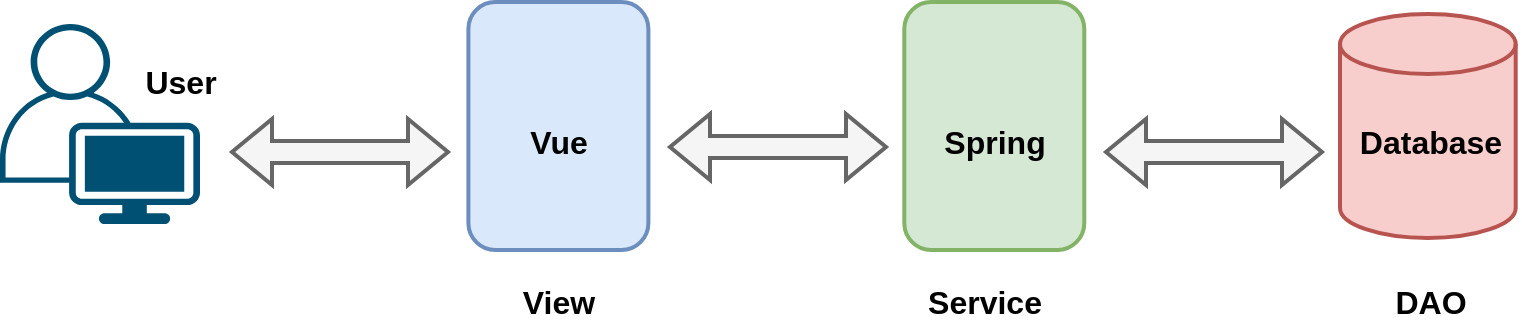 <mxfile version="24.0.4" type="device" pages="3">
  <diagram name="技术选型" id="zCNkbqzIXlzTL-aTp2zY">
    <mxGraphModel dx="1804" dy="658" grid="1" gridSize="10" guides="1" tooltips="1" connect="1" arrows="1" fold="1" page="1" pageScale="1" pageWidth="850" pageHeight="1100" math="0" shadow="0">
      <root>
        <mxCell id="0" />
        <mxCell id="1" parent="0" />
        <mxCell id="gcazTpn9NhYDBWoXr5_I-3" value="" style="shape=cylinder3;whiteSpace=wrap;html=1;boundedLbl=1;backgroundOutline=1;size=15;strokeWidth=2;fillColor=#f8cecc;strokeColor=#b85450;" parent="1" vertex="1">
          <mxGeometry x="660" y="191" width="87.85" height="112" as="geometry" />
        </mxCell>
        <mxCell id="gcazTpn9NhYDBWoXr5_I-1" value="" style="rounded=1;whiteSpace=wrap;html=1;strokeWidth=2;fillColor=#d5e8d4;strokeColor=#82b366;" parent="1" vertex="1">
          <mxGeometry x="442.15" y="185" width="90" height="124" as="geometry" />
        </mxCell>
        <mxCell id="ey4TMwuQdy21DPPwtNRA-13" value="" style="points=[[0.35,0,0],[0.98,0.51,0],[1,0.71,0],[0.67,1,0],[0,0.795,0],[0,0.65,0]];verticalLabelPosition=bottom;sketch=0;html=1;verticalAlign=top;aspect=fixed;align=center;pointerEvents=1;shape=mxgraph.cisco19.user;fillColor=#005073;strokeColor=none;" parent="1" vertex="1">
          <mxGeometry x="-10" y="196" width="100" height="100" as="geometry" />
        </mxCell>
        <mxCell id="ey4TMwuQdy21DPPwtNRA-21" value="" style="shape=flexArrow;endArrow=classic;html=1;rounded=0;startArrow=block;strokeWidth=2;fillColor=#f5f5f5;strokeColor=#666666;" parent="1" edge="1">
          <mxGeometry width="50" height="50" relative="1" as="geometry">
            <mxPoint x="105" y="260" as="sourcePoint" />
            <mxPoint x="215" y="260" as="targetPoint" />
          </mxGeometry>
        </mxCell>
        <mxCell id="ey4TMwuQdy21DPPwtNRA-22" value="" style="shape=flexArrow;endArrow=classic;html=1;rounded=0;startArrow=block;strokeWidth=2;fillColor=#f5f5f5;strokeColor=#666666;" parent="1" edge="1">
          <mxGeometry width="50" height="50" relative="1" as="geometry">
            <mxPoint x="324" y="257.5" as="sourcePoint" />
            <mxPoint x="434" y="257.5" as="targetPoint" />
          </mxGeometry>
        </mxCell>
        <mxCell id="ey4TMwuQdy21DPPwtNRA-23" value="" style="shape=flexArrow;endArrow=classic;html=1;rounded=0;startArrow=block;strokeWidth=2;fillColor=#f5f5f5;strokeColor=#666666;" parent="1" edge="1">
          <mxGeometry width="50" height="50" relative="1" as="geometry">
            <mxPoint x="542" y="260" as="sourcePoint" />
            <mxPoint x="652" y="260" as="targetPoint" />
          </mxGeometry>
        </mxCell>
        <mxCell id="ey4TMwuQdy21DPPwtNRA-24" value="&lt;b style=&quot;font-size: 16px;&quot;&gt;User&lt;/b&gt;" style="text;html=1;align=center;verticalAlign=middle;resizable=0;points=[];autosize=1;strokeColor=none;fillColor=none;fontSize=16;" parent="1" vertex="1">
          <mxGeometry x="50" y="210" width="60" height="30" as="geometry" />
        </mxCell>
        <mxCell id="ey4TMwuQdy21DPPwtNRA-26" value="&lt;b style=&quot;font-size: 16px;&quot;&gt;Spring&lt;/b&gt;" style="text;html=1;align=center;verticalAlign=middle;resizable=0;points=[];autosize=1;strokeColor=none;fillColor=none;fontSize=16;" parent="1" vertex="1">
          <mxGeometry x="452.15" y="240" width="70" height="30" as="geometry" />
        </mxCell>
        <mxCell id="ey4TMwuQdy21DPPwtNRA-27" value="&lt;b style=&quot;font-size: 16px;&quot;&gt;Database&lt;/b&gt;" style="text;html=1;align=center;verticalAlign=middle;resizable=0;points=[];autosize=1;strokeColor=none;fillColor=none;fontSize=16;" parent="1" vertex="1">
          <mxGeometry x="660" y="240" width="90" height="30" as="geometry" />
        </mxCell>
        <mxCell id="gcazTpn9NhYDBWoXr5_I-2" value="" style="rounded=1;whiteSpace=wrap;html=1;strokeWidth=2;fillColor=#dae8fc;strokeColor=#6c8ebf;" parent="1" vertex="1">
          <mxGeometry x="224.2" y="185" width="90" height="124" as="geometry" />
        </mxCell>
        <mxCell id="ey4TMwuQdy21DPPwtNRA-25" value="&lt;b style=&quot;font-size: 16px;&quot;&gt;Vue&lt;/b&gt;" style="text;html=1;align=center;verticalAlign=middle;resizable=0;points=[];autosize=1;strokeColor=none;fillColor=none;fontSize=16;" parent="1" vertex="1">
          <mxGeometry x="244.2" y="240" width="50" height="30" as="geometry" />
        </mxCell>
        <mxCell id="gcazTpn9NhYDBWoXr5_I-6" value="&lt;b style=&quot;font-size: 16px;&quot;&gt;Service&lt;/b&gt;" style="text;html=1;align=center;verticalAlign=middle;resizable=0;points=[];autosize=1;strokeColor=none;fillColor=none;fontSize=16;" parent="1" vertex="1">
          <mxGeometry x="442.15" y="320" width="80" height="30" as="geometry" />
        </mxCell>
        <mxCell id="gcazTpn9NhYDBWoXr5_I-7" value="&lt;b style=&quot;font-size: 16px;&quot;&gt;DAO&lt;/b&gt;" style="text;html=1;align=center;verticalAlign=middle;resizable=0;points=[];autosize=1;strokeColor=none;fillColor=none;fontSize=16;" parent="1" vertex="1">
          <mxGeometry x="675" y="320" width="60" height="30" as="geometry" />
        </mxCell>
        <mxCell id="gcazTpn9NhYDBWoXr5_I-8" value="&lt;b style=&quot;font-size: 16px;&quot;&gt;View&lt;/b&gt;" style="text;html=1;align=center;verticalAlign=middle;resizable=0;points=[];autosize=1;strokeColor=none;fillColor=none;fontSize=16;" parent="1" vertex="1">
          <mxGeometry x="239.2" y="320" width="60" height="30" as="geometry" />
        </mxCell>
      </root>
    </mxGraphModel>
  </diagram>
  <diagram id="06vs4sOyOtMV6Q1f0x9e" name="网页结构">
    <mxGraphModel dx="954" dy="658" grid="1" gridSize="10" guides="1" tooltips="1" connect="1" arrows="1" fold="1" page="1" pageScale="1" pageWidth="850" pageHeight="1100" math="0" shadow="0">
      <root>
        <mxCell id="0" />
        <mxCell id="1" parent="0" />
        <mxCell id="TOyW2jxSS-tTKOJOeOR4-4" value="" style="rounded=1;whiteSpace=wrap;html=1;arcSize=1;strokeWidth=2;" parent="1" vertex="1">
          <mxGeometry x="280" y="160" width="360" height="240" as="geometry" />
        </mxCell>
        <mxCell id="TOyW2jxSS-tTKOJOeOR4-6" style="edgeStyle=orthogonalEdgeStyle;rounded=0;orthogonalLoop=1;jettySize=auto;html=1;exitX=0.5;exitY=1;exitDx=0;exitDy=0;entryX=0.5;entryY=0;entryDx=0;entryDy=0;endArrow=blockThin;endFill=1;strokeWidth=2;" parent="1" source="TOyW2jxSS-tTKOJOeOR4-2" target="TOyW2jxSS-tTKOJOeOR4-4" edge="1">
          <mxGeometry relative="1" as="geometry" />
        </mxCell>
        <mxCell id="TOyW2jxSS-tTKOJOeOR4-2" value="HomeView.vue" style="rounded=1;whiteSpace=wrap;html=1;strokeWidth=2;fontSize=14;fontStyle=1;fillColor=#d5e8d4;strokeColor=#82b366;" parent="1" vertex="1">
          <mxGeometry x="400" y="80" width="120" height="40" as="geometry" />
        </mxCell>
        <mxCell id="TOyW2jxSS-tTKOJOeOR4-7" value="" style="rounded=1;whiteSpace=wrap;html=1;fontFamily=Helvetica;fontSize=11;fontColor=default;labelBackgroundColor=default;arcSize=3;strokeWidth=2;" parent="1" vertex="1">
          <mxGeometry x="280" y="160" width="80" height="240" as="geometry" />
        </mxCell>
        <mxCell id="TOyW2jxSS-tTKOJOeOR4-8" value="" style="rounded=1;whiteSpace=wrap;html=1;fontFamily=Helvetica;fontSize=11;fontColor=default;labelBackgroundColor=default;arcSize=3;strokeWidth=2;" parent="1" vertex="1">
          <mxGeometry x="360" y="280" width="190" height="120" as="geometry" />
        </mxCell>
        <mxCell id="TOyW2jxSS-tTKOJOeOR4-10" value="导航组件" style="text;html=1;align=center;verticalAlign=middle;resizable=0;points=[];autosize=1;strokeColor=none;fillColor=none;fontFamily=Helvetica;fontSize=11;fontColor=default;labelBackgroundColor=none;" parent="1" vertex="1">
          <mxGeometry x="285" y="265" width="70" height="30" as="geometry" />
        </mxCell>
        <mxCell id="TOyW2jxSS-tTKOJOeOR4-13" value="" style="rounded=1;whiteSpace=wrap;html=1;fontFamily=Helvetica;fontSize=11;fontColor=default;labelBackgroundColor=default;arcSize=3;strokeWidth=2;" parent="1" vertex="1">
          <mxGeometry x="550" y="160" width="90" height="120" as="geometry" />
        </mxCell>
        <mxCell id="TOyW2jxSS-tTKOJOeOR4-14" value="" style="rounded=1;whiteSpace=wrap;html=1;fontFamily=Helvetica;fontSize=11;fontColor=default;labelBackgroundColor=default;arcSize=3;strokeWidth=2;" parent="1" vertex="1">
          <mxGeometry x="550" y="280" width="90" height="120" as="geometry" />
        </mxCell>
        <mxCell id="TOyW2jxSS-tTKOJOeOR4-15" value="" style="rounded=1;whiteSpace=wrap;html=1;fontFamily=Helvetica;fontSize=11;fontColor=default;labelBackgroundColor=default;arcSize=3;strokeWidth=2;" parent="1" vertex="1">
          <mxGeometry x="360" y="160" width="190" height="120" as="geometry" />
        </mxCell>
        <mxCell id="TOyW2jxSS-tTKOJOeOR4-17" value="todo组件" style="text;html=1;align=center;verticalAlign=middle;resizable=0;points=[];autosize=1;strokeColor=none;fillColor=none;fontFamily=Helvetica;fontSize=11;fontColor=default;labelBackgroundColor=none;" parent="1" vertex="1">
          <mxGeometry x="560" y="205" width="70" height="30" as="geometry" />
        </mxCell>
        <mxCell id="TOyW2jxSS-tTKOJOeOR4-22" value="仓库组件" style="text;html=1;align=center;verticalAlign=middle;resizable=0;points=[];autosize=1;strokeColor=none;fillColor=none;fontFamily=Helvetica;fontSize=11;fontColor=default;labelBackgroundColor=none;" parent="1" vertex="1">
          <mxGeometry x="375" y="205" width="70" height="30" as="geometry" />
        </mxCell>
        <mxCell id="YP5NvAUeIfEYeE95vOWU-1" value="日志组件" style="text;html=1;align=center;verticalAlign=middle;resizable=0;points=[];autosize=1;strokeColor=none;fillColor=none;fontFamily=Helvetica;fontSize=11;fontColor=default;labelBackgroundColor=none;" parent="1" vertex="1">
          <mxGeometry x="560" y="325" width="70" height="30" as="geometry" />
        </mxCell>
        <mxCell id="f5KRUbPA7hUhdWCCLvnN-12" style="edgeStyle=orthogonalEdgeStyle;rounded=0;orthogonalLoop=1;jettySize=auto;html=1;exitX=0.622;exitY=-0.006;exitDx=0;exitDy=0;entryX=0.994;entryY=0.733;entryDx=0;entryDy=0;strokeColor=#CCCCCC;strokeWidth=1;align=center;verticalAlign=middle;fontFamily=Helvetica;fontSize=11;fontColor=default;labelBackgroundColor=default;endArrow=none;endFill=0;startArrow=blockThin;startFill=1;dashed=1;entryPerimeter=0;exitPerimeter=0;" parent="1" source="f5KRUbPA7hUhdWCCLvnN-1" target="Mtd8kjq1J2uCNjVf_cVN-13" edge="1">
          <mxGeometry relative="1" as="geometry">
            <Array as="points">
              <mxPoint x="504" y="420" />
              <mxPoint x="503" y="420" />
              <mxPoint x="503" y="339" />
              <mxPoint x="495" y="339" />
            </Array>
          </mxGeometry>
        </mxCell>
        <mxCell id="f5KRUbPA7hUhdWCCLvnN-1" value="" style="rounded=1;whiteSpace=wrap;html=1;fontFamily=Helvetica;fontSize=11;fontColor=default;labelBackgroundColor=default;arcSize=3;strokeWidth=2;" parent="1" vertex="1">
          <mxGeometry x="280" y="440" width="360" height="240" as="geometry" />
        </mxCell>
        <mxCell id="f5KRUbPA7hUhdWCCLvnN-5" value="" style="rounded=1;whiteSpace=wrap;html=1;fontFamily=Helvetica;fontSize=11;fontColor=default;labelBackgroundColor=default;arcSize=3;strokeWidth=2;" parent="1" vertex="1">
          <mxGeometry x="280" y="510" width="80" height="170" as="geometry" />
        </mxCell>
        <mxCell id="f5KRUbPA7hUhdWCCLvnN-6" value="" style="rounded=1;whiteSpace=wrap;html=1;fontFamily=Helvetica;fontSize=11;fontColor=default;labelBackgroundColor=default;arcSize=3;strokeWidth=2;" parent="1" vertex="1">
          <mxGeometry x="280" y="440" width="80" height="70" as="geometry" />
        </mxCell>
        <mxCell id="f5KRUbPA7hUhdWCCLvnN-7" value="" style="rounded=1;whiteSpace=wrap;html=1;fontFamily=Helvetica;fontSize=11;fontColor=default;labelBackgroundColor=default;arcSize=3;strokeWidth=2;" parent="1" vertex="1">
          <mxGeometry x="550" y="510" width="90" height="170" as="geometry" />
        </mxCell>
        <mxCell id="f5KRUbPA7hUhdWCCLvnN-8" value="内容组件" style="text;html=1;align=center;verticalAlign=middle;resizable=0;points=[];autosize=1;strokeColor=none;fillColor=none;fontFamily=Helvetica;fontSize=11;fontColor=default;labelBackgroundColor=none;" parent="1" vertex="1">
          <mxGeometry x="420" y="545" width="70" height="30" as="geometry" />
        </mxCell>
        <mxCell id="f5KRUbPA7hUhdWCCLvnN-10" value="内容目录组件" style="text;html=1;align=center;verticalAlign=middle;resizable=0;points=[];autosize=1;strokeColor=none;fillColor=none;fontFamily=Helvetica;fontSize=11;fontColor=default;labelBackgroundColor=none;" parent="1" vertex="1">
          <mxGeometry x="550" y="580" width="90" height="30" as="geometry" />
        </mxCell>
        <mxCell id="f5KRUbPA7hUhdWCCLvnN-11" value="文档目录组件" style="text;html=1;align=center;verticalAlign=middle;resizable=0;points=[];autosize=1;strokeColor=none;fillColor=none;fontFamily=Helvetica;fontSize=11;fontColor=default;labelBackgroundColor=none;" parent="1" vertex="1">
          <mxGeometry x="275" y="580" width="90" height="30" as="geometry" />
        </mxCell>
        <mxCell id="f5KRUbPA7hUhdWCCLvnN-13" value="" style="rounded=1;whiteSpace=wrap;html=1;fontFamily=Helvetica;fontSize=11;fontColor=default;labelBackgroundColor=default;arcSize=3;strokeWidth=2;" parent="1" vertex="1">
          <mxGeometry x="550" y="440" width="90" height="70" as="geometry" />
        </mxCell>
        <mxCell id="f5KRUbPA7hUhdWCCLvnN-9" value="关键词组件" style="text;html=1;align=center;verticalAlign=middle;resizable=0;points=[];autosize=1;strokeColor=none;fillColor=none;fontFamily=Helvetica;fontSize=11;fontColor=default;labelBackgroundColor=none;" parent="1" vertex="1">
          <mxGeometry x="555" y="460" width="80" height="30" as="geometry" />
        </mxCell>
        <mxCell id="f5KRUbPA7hUhdWCCLvnN-15" value="控制组件" style="text;html=1;align=center;verticalAlign=middle;resizable=0;points=[];autosize=1;strokeColor=none;fillColor=none;fontFamily=Helvetica;fontSize=11;fontColor=default;labelBackgroundColor=none;" parent="1" vertex="1">
          <mxGeometry x="285" y="460" width="70" height="30" as="geometry" />
        </mxCell>
        <mxCell id="f6PjOruK0ooXOcFgCdbw-2" value="弹窗，&lt;div&gt;查看关键词对应的内容&lt;div&gt;提供相关文档的跳转&lt;/div&gt;&lt;/div&gt;" style="text;html=1;align=left;verticalAlign=middle;resizable=0;points=[];autosize=1;strokeColor=none;fillColor=none;fontFamily=Helvetica;fontSize=11;fontColor=#999999;labelBackgroundColor=none;" parent="1" vertex="1">
          <mxGeometry x="650" y="450" width="130" height="50" as="geometry" />
        </mxCell>
        <mxCell id="f6PjOruK0ooXOcFgCdbw-3" value="&lt;div&gt;由文档组件&lt;/div&gt;控制内容" style="text;html=1;align=left;verticalAlign=middle;resizable=0;points=[];autosize=1;strokeColor=none;fillColor=none;fontFamily=Helvetica;fontSize=11;fontColor=#999999;labelBackgroundColor=none;" parent="1" vertex="1">
          <mxGeometry x="650" y="575" width="80" height="40" as="geometry" />
        </mxCell>
        <mxCell id="f6PjOruK0ooXOcFgCdbw-4" value="back" style="text;html=1;align=left;verticalAlign=middle;resizable=0;points=[];autosize=1;strokeColor=none;fillColor=none;fontFamily=Helvetica;fontSize=11;fontColor=#999999;labelBackgroundColor=none;" parent="1" vertex="1">
          <mxGeometry x="230" y="460" width="50" height="30" as="geometry" />
        </mxCell>
        <mxCell id="f6PjOruK0ooXOcFgCdbw-5" value="仓库内所有文档的列表" style="text;html=1;align=left;verticalAlign=middle;resizable=0;points=[];autosize=1;strokeColor=none;fillColor=none;fontFamily=Helvetica;fontSize=11;fontColor=#999999;labelBackgroundColor=none;" parent="1" vertex="1">
          <mxGeometry x="150" y="575" width="130" height="30" as="geometry" />
        </mxCell>
        <mxCell id="Mtd8kjq1J2uCNjVf_cVN-1" value="Guide" style="text;html=1;align=center;verticalAlign=middle;resizable=0;points=[];autosize=1;strokeColor=none;fillColor=none;fontFamily=Helvetica;fontSize=11;fontColor=default;labelBackgroundColor=none;" parent="1" vertex="1">
          <mxGeometry x="295" y="280" width="50" height="30" as="geometry" />
        </mxCell>
        <mxCell id="Mtd8kjq1J2uCNjVf_cVN-2" value="Repository" style="text;html=1;align=center;verticalAlign=middle;resizable=0;points=[];autosize=1;strokeColor=none;fillColor=none;fontFamily=Helvetica;fontSize=11;fontColor=default;labelBackgroundColor=none;" parent="1" vertex="1">
          <mxGeometry x="370" y="220" width="80" height="30" as="geometry" />
        </mxCell>
        <mxCell id="Mtd8kjq1J2uCNjVf_cVN-3" value="ClipContext" style="text;html=1;align=center;verticalAlign=middle;resizable=0;points=[];autosize=1;strokeColor=none;fillColor=none;fontFamily=Helvetica;fontSize=11;fontColor=default;labelBackgroundColor=none;" parent="1" vertex="1">
          <mxGeometry x="415" y="560" width="80" height="30" as="geometry" />
        </mxCell>
        <mxCell id="Mtd8kjq1J2uCNjVf_cVN-5" value="Keyword" style="text;html=1;align=center;verticalAlign=middle;resizable=0;points=[];autosize=1;strokeColor=none;fillColor=none;fontFamily=Helvetica;fontSize=11;fontColor=default;labelBackgroundColor=none;" parent="1" vertex="1">
          <mxGeometry x="560" y="470" width="70" height="30" as="geometry" />
        </mxCell>
        <mxCell id="Mtd8kjq1J2uCNjVf_cVN-6" value="Record" style="text;html=1;align=center;verticalAlign=middle;resizable=0;points=[];autosize=1;strokeColor=none;fillColor=none;fontFamily=Helvetica;fontSize=11;fontColor=default;labelBackgroundColor=none;" parent="1" vertex="1">
          <mxGeometry x="565" y="340" width="60" height="30" as="geometry" />
        </mxCell>
        <mxCell id="Mtd8kjq1J2uCNjVf_cVN-7" value="Todo" style="text;html=1;align=center;verticalAlign=middle;resizable=0;points=[];autosize=1;strokeColor=none;fillColor=none;fontFamily=Helvetica;fontSize=11;fontColor=default;labelBackgroundColor=none;" parent="1" vertex="1">
          <mxGeometry x="570" y="220" width="50" height="30" as="geometry" />
        </mxCell>
        <mxCell id="Mtd8kjq1J2uCNjVf_cVN-8" value="Control" style="text;html=1;align=center;verticalAlign=middle;resizable=0;points=[];autosize=1;strokeColor=none;fillColor=none;fontFamily=Helvetica;fontSize=11;fontColor=default;labelBackgroundColor=none;" parent="1" vertex="1">
          <mxGeometry x="290" y="470" width="60" height="30" as="geometry" />
        </mxCell>
        <mxCell id="Mtd8kjq1J2uCNjVf_cVN-9" value="DocCatalogue" style="text;html=1;align=center;verticalAlign=middle;resizable=0;points=[];autosize=1;strokeColor=none;fillColor=none;fontFamily=Helvetica;fontSize=11;fontColor=default;labelBackgroundColor=none;" parent="1" vertex="1">
          <mxGeometry x="275" y="590" width="90" height="30" as="geometry" />
        </mxCell>
        <mxCell id="Mtd8kjq1J2uCNjVf_cVN-11" value="ContextCatalogue" style="text;html=1;align=center;verticalAlign=middle;resizable=0;points=[];autosize=1;strokeColor=none;fillColor=none;fontFamily=Helvetica;fontSize=11;fontColor=default;labelBackgroundColor=none;" parent="1" vertex="1">
          <mxGeometry x="540" y="590" width="110" height="30" as="geometry" />
        </mxCell>
        <mxCell id="Mtd8kjq1J2uCNjVf_cVN-12" value="Document" style="text;html=1;align=center;verticalAlign=middle;resizable=0;points=[];autosize=1;strokeColor=none;fillColor=none;fontFamily=Helvetica;fontSize=11;fontColor=default;labelBackgroundColor=none;" parent="1" vertex="1">
          <mxGeometry x="425" y="332.5" width="70" height="30" as="geometry" />
        </mxCell>
        <mxCell id="Mtd8kjq1J2uCNjVf_cVN-13" value="文档组件" style="text;html=1;align=center;verticalAlign=middle;resizable=0;points=[];autosize=1;strokeColor=none;fillColor=none;fontFamily=Helvetica;fontSize=11;fontColor=default;labelBackgroundColor=none;" parent="1" vertex="1">
          <mxGeometry x="425" y="317.5" width="70" height="30" as="geometry" />
        </mxCell>
        <mxCell id="Mtd8kjq1J2uCNjVf_cVN-14" value="" style="rounded=1;whiteSpace=wrap;html=1;fontFamily=Helvetica;fontSize=11;fontColor=default;labelBackgroundColor=default;arcSize=3;strokeWidth=2;" parent="1" vertex="1">
          <mxGeometry x="460" y="160" width="90" height="120" as="geometry" />
        </mxCell>
        <mxCell id="Mtd8kjq1J2uCNjVf_cVN-15" value="统计组件" style="text;html=1;align=center;verticalAlign=middle;resizable=0;points=[];autosize=1;strokeColor=none;fillColor=none;fontFamily=Helvetica;fontSize=11;fontColor=default;labelBackgroundColor=none;" parent="1" vertex="1">
          <mxGeometry x="470" y="205" width="70" height="30" as="geometry" />
        </mxCell>
        <mxCell id="Mtd8kjq1J2uCNjVf_cVN-16" value="Information" style="text;html=1;align=center;verticalAlign=middle;resizable=0;points=[];autosize=1;strokeColor=none;fillColor=none;fontFamily=Helvetica;fontSize=11;fontColor=default;labelBackgroundColor=none;" parent="1" vertex="1">
          <mxGeometry x="465" y="220" width="80" height="30" as="geometry" />
        </mxCell>
      </root>
    </mxGraphModel>
  </diagram>
  <diagram id="yvl_i7hz2qVJjMWzIyR0" name="E-R">
    <mxGraphModel dx="2758" dy="2416" grid="1" gridSize="10" guides="1" tooltips="1" connect="1" arrows="1" fold="1" page="1" pageScale="1" pageWidth="850" pageHeight="1100" math="0" shadow="0">
      <root>
        <mxCell id="0" />
        <mxCell id="1" parent="0" />
        <mxCell id="OpAFAkvgl-APbwpLkM07-1" value="documents" style="rounded=0;whiteSpace=wrap;html=1;fontFamily=Helvetica;fontSize=14;fontColor=#333333;labelBackgroundColor=none;fillColor=#f5f5f5;strokeColor=#666666;fontStyle=1" parent="1" vertex="1">
          <mxGeometry x="440" y="240" width="160" height="30" as="geometry" />
        </mxCell>
        <mxCell id="OpAFAkvgl-APbwpLkM07-2" value="repostories" style="rounded=0;whiteSpace=wrap;html=1;fontFamily=Helvetica;fontSize=14;fontColor=#333333;labelBackgroundColor=none;fontStyle=1;strokeColor=#666666;fillColor=#f5f5f5;" parent="1" vertex="1">
          <mxGeometry x="680" y="270" width="160" height="30" as="geometry" />
        </mxCell>
        <mxCell id="z_OikyYhoHObERlikdBz-1" value="todos" style="rounded=0;whiteSpace=wrap;html=1;fontFamily=Helvetica;fontSize=14;fontColor=#333333;labelBackgroundColor=none;fontStyle=1;fillColor=#f5f5f5;strokeColor=#666666;" parent="1" vertex="1">
          <mxGeometry x="1010" y="210" width="160" height="30" as="geometry" />
        </mxCell>
        <mxCell id="tt9ZNduqw6Mh0VpcNFrn-9" style="edgeStyle=orthogonalEdgeStyle;rounded=0;orthogonalLoop=1;jettySize=auto;html=1;exitX=1;exitY=0.5;exitDx=0;exitDy=0;entryX=0;entryY=0.5;entryDx=0;entryDy=0;strokeColor=default;strokeWidth=1;align=center;verticalAlign=middle;fontFamily=Helvetica;fontSize=11;fontColor=default;labelBackgroundColor=default;endArrow=blockThin;endFill=1;" parent="1" source="z_OikyYhoHObERlikdBz-5" target="z_OikyYhoHObERlikdBz-6" edge="1">
          <mxGeometry relative="1" as="geometry" />
        </mxCell>
        <mxCell id="z_OikyYhoHObERlikdBz-3" value="id" style="rounded=0;whiteSpace=wrap;html=1;fontFamily=Helvetica;fontSize=14;labelBackgroundColor=none;" parent="1" vertex="1">
          <mxGeometry x="440" y="270" width="160" height="30" as="geometry" />
        </mxCell>
        <mxCell id="z_OikyYhoHObERlikdBz-4" value="title" style="rounded=0;whiteSpace=wrap;html=1;fontFamily=Helvetica;fontSize=14;labelBackgroundColor=none;" parent="1" vertex="1">
          <mxGeometry x="440" y="330" width="160" height="30" as="geometry" />
        </mxCell>
        <mxCell id="z_OikyYhoHObERlikdBz-5" value="repostories_id" style="rounded=0;whiteSpace=wrap;html=1;fontFamily=Helvetica;fontSize=14;labelBackgroundColor=none;" parent="1" vertex="1">
          <mxGeometry x="440" y="300" width="160" height="30" as="geometry" />
        </mxCell>
        <mxCell id="z_OikyYhoHObERlikdBz-6" value="id" style="rounded=0;whiteSpace=wrap;html=1;fontFamily=Helvetica;fontSize=14;labelBackgroundColor=none;" parent="1" vertex="1">
          <mxGeometry x="680" y="300" width="160" height="30" as="geometry" />
        </mxCell>
        <mxCell id="z_OikyYhoHObERlikdBz-7" value="category" style="rounded=0;whiteSpace=wrap;html=1;fontFamily=Helvetica;fontSize=14;labelBackgroundColor=none;" parent="1" vertex="1">
          <mxGeometry x="680" y="330" width="160" height="30" as="geometry" />
        </mxCell>
        <mxCell id="z_OikyYhoHObERlikdBz-8" value="id" style="rounded=0;whiteSpace=wrap;html=1;fontFamily=Helvetica;fontSize=14;labelBackgroundColor=none;" parent="1" vertex="1">
          <mxGeometry x="1010" y="240" width="160" height="30" as="geometry" />
        </mxCell>
        <mxCell id="z_OikyYhoHObERlikdBz-9" value="context" style="rounded=0;whiteSpace=wrap;html=1;fontFamily=Helvetica;fontSize=14;labelBackgroundColor=none;" parent="1" vertex="1">
          <mxGeometry x="1010" y="270" width="160" height="30" as="geometry" />
        </mxCell>
        <mxCell id="z_OikyYhoHObERlikdBz-11" value="state" style="rounded=0;whiteSpace=wrap;html=1;fontFamily=Helvetica;fontSize=14;labelBackgroundColor=none;" parent="1" vertex="1">
          <mxGeometry x="1010" y="300" width="160" height="30" as="geometry" />
        </mxCell>
        <mxCell id="3yUb5wrrKm6RQ9r4jD4U-5" value="&lt;span style=&quot;color: rgb(0, 0, 0); font-family: Helvetica; font-size: 14px; font-style: normal; font-variant-ligatures: normal; font-variant-caps: normal; font-weight: 400; letter-spacing: normal; orphans: 2; text-align: center; text-indent: 0px; text-transform: none; widows: 2; word-spacing: 0px; -webkit-text-stroke-width: 0px; white-space: normal; background-color: rgb(251, 251, 251); text-decoration-thickness: initial; text-decoration-style: initial; text-decoration-color: initial; display: inline !important; float: none;&quot;&gt;keywords_id&lt;/span&gt;" style="edgeStyle=orthogonalEdgeStyle;rounded=0;orthogonalLoop=1;jettySize=auto;html=1;exitX=0;exitY=0.5;exitDx=0;exitDy=0;entryX=0.5;entryY=1;entryDx=0;entryDy=0;endArrow=none;endFill=0;" edge="1" parent="1" source="tt9ZNduqw6Mh0VpcNFrn-2" target="KaoRu_881BjGTPmil6gj-7">
          <mxGeometry x="0.5" y="-55" relative="1" as="geometry">
            <mxPoint as="offset" />
          </mxGeometry>
        </mxCell>
        <mxCell id="tt9ZNduqw6Mh0VpcNFrn-2" value="id" style="rounded=0;whiteSpace=wrap;html=1;fontFamily=Helvetica;fontSize=14;labelBackgroundColor=none;" parent="1" vertex="1">
          <mxGeometry x="-40" y="470" width="160" height="30" as="geometry" />
        </mxCell>
        <mxCell id="tt9ZNduqw6Mh0VpcNFrn-4" value="keywords" style="rounded=0;whiteSpace=wrap;html=1;fontFamily=Helvetica;fontSize=14;fontColor=#333333;labelBackgroundColor=none;fillColor=#f5f5f5;strokeColor=#666666;fontStyle=1" parent="1" vertex="1">
          <mxGeometry x="-40" y="440" width="160" height="30" as="geometry" />
        </mxCell>
        <mxCell id="tt9ZNduqw6Mh0VpcNFrn-5" value="keyword" style="rounded=0;whiteSpace=wrap;html=1;fontFamily=Helvetica;fontSize=14;labelBackgroundColor=none;" parent="1" vertex="1">
          <mxGeometry x="-40" y="500" width="160" height="30" as="geometry" />
        </mxCell>
        <mxCell id="tt9ZNduqw6Mh0VpcNFrn-15" value="context" style="rounded=0;whiteSpace=wrap;html=1;fontFamily=Helvetica;fontSize=14;labelBackgroundColor=none;" parent="1" vertex="1">
          <mxGeometry x="-40" y="530" width="160" height="30" as="geometry" />
        </mxCell>
        <mxCell id="8N3JQsOZpL_X3c0SNixs-8" style="edgeStyle=orthogonalEdgeStyle;rounded=0;orthogonalLoop=1;jettySize=auto;html=1;exitX=1;exitY=0.5;exitDx=0;exitDy=0;entryX=0;entryY=0.5;entryDx=0;entryDy=0;strokeColor=default;strokeWidth=1;align=center;verticalAlign=middle;fontFamily=Helvetica;fontSize=11;fontColor=default;labelBackgroundColor=default;endArrow=none;endFill=0;startArrow=none;startFill=0;" parent="1" source="KaoRu_881BjGTPmil6gj-7" target="8N3JQsOZpL_X3c0SNixs-3" edge="1">
          <mxGeometry relative="1" as="geometry">
            <mxPoint x="115" y="285" as="sourcePoint" />
          </mxGeometry>
        </mxCell>
        <mxCell id="Z8xPgmdISUQ6RPyimiRI-1" value="records" style="rounded=0;whiteSpace=wrap;html=1;fontFamily=Helvetica;fontSize=14;fontColor=#333333;labelBackgroundColor=none;fontStyle=1;fillColor=#f5f5f5;strokeColor=#666666;" parent="1" vertex="1">
          <mxGeometry x="1250" y="210" width="160" height="30" as="geometry" />
        </mxCell>
        <mxCell id="Z8xPgmdISUQ6RPyimiRI-2" value="id" style="rounded=0;whiteSpace=wrap;html=1;fontFamily=Helvetica;fontSize=14;labelBackgroundColor=none;" parent="1" vertex="1">
          <mxGeometry x="1250" y="240" width="160" height="30" as="geometry" />
        </mxCell>
        <mxCell id="Z8xPgmdISUQ6RPyimiRI-3" value="context" style="rounded=0;whiteSpace=wrap;html=1;fontFamily=Helvetica;fontSize=14;labelBackgroundColor=none;" parent="1" vertex="1">
          <mxGeometry x="1250" y="270" width="160" height="30" as="geometry" />
        </mxCell>
        <mxCell id="Z8xPgmdISUQ6RPyimiRI-4" value="create_time" style="rounded=0;whiteSpace=wrap;html=1;fontFamily=Helvetica;fontSize=14;labelBackgroundColor=none;" parent="1" vertex="1">
          <mxGeometry x="1250" y="300" width="160" height="30" as="geometry" />
        </mxCell>
        <mxCell id="Z8xPgmdISUQ6RPyimiRI-5" value="start_time" style="rounded=0;whiteSpace=wrap;html=1;fontFamily=Helvetica;fontSize=14;labelBackgroundColor=none;" parent="1" vertex="1">
          <mxGeometry x="1010" y="330" width="160" height="30" as="geometry" />
        </mxCell>
        <mxCell id="Z8xPgmdISUQ6RPyimiRI-6" value="end_time" style="rounded=0;whiteSpace=wrap;html=1;fontFamily=Helvetica;fontSize=14;labelBackgroundColor=none;" parent="1" vertex="1">
          <mxGeometry x="1010" y="360" width="160" height="30" as="geometry" />
        </mxCell>
        <mxCell id="8N3JQsOZpL_X3c0SNixs-1" value="clips" style="rounded=0;whiteSpace=wrap;html=1;fontFamily=Helvetica;fontSize=14;fontColor=#333333;labelBackgroundColor=none;fillColor=#f5f5f5;strokeColor=#666666;fontStyle=1" parent="1" vertex="1">
          <mxGeometry x="200" y="240" width="160" height="30" as="geometry" />
        </mxCell>
        <mxCell id="KaoRu_881BjGTPmil6gj-23" style="edgeStyle=orthogonalEdgeStyle;rounded=0;orthogonalLoop=1;jettySize=auto;html=1;exitX=0;exitY=0.5;exitDx=0;exitDy=0;entryX=0.5;entryY=1;entryDx=0;entryDy=0;strokeColor=default;align=center;verticalAlign=middle;fontFamily=Helvetica;fontSize=11;fontColor=default;labelBackgroundColor=default;endArrow=none;endFill=0;" parent="1" source="8N3JQsOZpL_X3c0SNixs-3" target="KaoRu_881BjGTPmil6gj-11" edge="1">
          <mxGeometry relative="1" as="geometry">
            <mxPoint x="320" y="185" as="targetPoint" />
            <Array as="points">
              <mxPoint x="125" y="285" />
            </Array>
          </mxGeometry>
        </mxCell>
        <mxCell id="8N3JQsOZpL_X3c0SNixs-3" value="id" style="rounded=0;whiteSpace=wrap;html=1;fontFamily=Helvetica;fontSize=14;labelBackgroundColor=none;" parent="1" vertex="1">
          <mxGeometry x="200" y="270" width="160" height="30" as="geometry" />
        </mxCell>
        <mxCell id="8N3JQsOZpL_X3c0SNixs-6" style="edgeStyle=orthogonalEdgeStyle;rounded=0;orthogonalLoop=1;jettySize=auto;html=1;exitX=1;exitY=0.5;exitDx=0;exitDy=0;entryX=0;entryY=0.5;entryDx=0;entryDy=0;strokeColor=default;strokeWidth=1;align=center;verticalAlign=middle;fontFamily=Helvetica;fontSize=11;fontColor=default;labelBackgroundColor=default;endArrow=blockThin;endFill=1;" parent="1" source="8N3JQsOZpL_X3c0SNixs-4" target="z_OikyYhoHObERlikdBz-5" edge="1">
          <mxGeometry relative="1" as="geometry" />
        </mxCell>
        <mxCell id="8N3JQsOZpL_X3c0SNixs-4" value="documents_id" style="rounded=0;whiteSpace=wrap;html=1;fontFamily=Helvetica;fontSize=14;labelBackgroundColor=none;" parent="1" vertex="1">
          <mxGeometry x="200" y="300" width="160" height="30" as="geometry" />
        </mxCell>
        <mxCell id="8N3JQsOZpL_X3c0SNixs-5" value="context" style="rounded=0;whiteSpace=wrap;html=1;fontFamily=Helvetica;fontSize=14;labelBackgroundColor=none;" parent="1" vertex="1">
          <mxGeometry x="200" y="390" width="160" height="30" as="geometry" />
        </mxCell>
        <mxCell id="4YoaGGotw0Qa-DM8r-ID-1" value="links" style="rounded=0;whiteSpace=wrap;html=1;fontFamily=Helvetica;fontSize=14;labelBackgroundColor=none;" parent="1" vertex="1">
          <mxGeometry x="-40" y="560" width="160" height="30" as="geometry" />
        </mxCell>
        <mxCell id="th-_9T08Wx9lwOGO7-r5-1" value="_level" style="rounded=0;whiteSpace=wrap;html=1;fontFamily=Helvetica;fontSize=14;labelBackgroundColor=none;" parent="1" vertex="1">
          <mxGeometry x="200" y="330" width="160" height="30" as="geometry" />
        </mxCell>
        <mxCell id="th-_9T08Wx9lwOGO7-r5-2" value="_order" style="rounded=0;whiteSpace=wrap;html=1;fontFamily=Helvetica;fontSize=14;labelBackgroundColor=none;" parent="1" vertex="1">
          <mxGeometry x="200" y="360" width="160" height="30" as="geometry" />
        </mxCell>
        <mxCell id="th-_9T08Wx9lwOGO7-r5-3" value="_order" style="rounded=0;whiteSpace=wrap;html=1;fontFamily=Helvetica;fontSize=14;labelBackgroundColor=none;" parent="1" vertex="1">
          <mxGeometry x="440" y="390" width="160" height="30" as="geometry" />
        </mxCell>
        <mxCell id="th-_9T08Wx9lwOGO7-r5-4" value="_level" style="rounded=0;whiteSpace=wrap;html=1;fontFamily=Helvetica;fontSize=14;labelBackgroundColor=none;" parent="1" vertex="1">
          <mxGeometry x="440" y="420" width="160" height="30" as="geometry" />
        </mxCell>
        <mxCell id="th-_9T08Wx9lwOGO7-r5-5" value="category" style="rounded=0;whiteSpace=wrap;html=1;fontFamily=Helvetica;fontSize=14;labelBackgroundColor=none;" parent="1" vertex="1">
          <mxGeometry x="440" y="360" width="160" height="30" as="geometry" />
        </mxCell>
        <mxCell id="KaoRu_881BjGTPmil6gj-1" value="medias" style="rounded=0;whiteSpace=wrap;html=1;fontFamily=Helvetica;fontSize=14;fontColor=#333333;labelBackgroundColor=none;fontStyle=1;fillColor=#f5f5f5;strokeColor=#666666;" parent="1" vertex="1">
          <mxGeometry x="440" y="40" width="160" height="30" as="geometry" />
        </mxCell>
        <mxCell id="3yUb5wrrKm6RQ9r4jD4U-2" style="edgeStyle=orthogonalEdgeStyle;rounded=0;orthogonalLoop=1;jettySize=auto;html=1;exitX=0;exitY=0.5;exitDx=0;exitDy=0;entryX=1;entryY=0.5;entryDx=0;entryDy=0;endArrow=none;endFill=0;" edge="1" parent="1" source="KaoRu_881BjGTPmil6gj-2" target="KaoRu_881BjGTPmil6gj-11">
          <mxGeometry relative="1" as="geometry" />
        </mxCell>
        <mxCell id="KaoRu_881BjGTPmil6gj-2" value="id" style="rounded=0;whiteSpace=wrap;html=1;fontFamily=Helvetica;fontSize=14;labelBackgroundColor=none;" parent="1" vertex="1">
          <mxGeometry x="440" y="70" width="160" height="30" as="geometry" />
        </mxCell>
        <mxCell id="KaoRu_881BjGTPmil6gj-3" value="url" style="rounded=0;whiteSpace=wrap;html=1;fontFamily=Helvetica;fontSize=14;labelBackgroundColor=none;" parent="1" vertex="1">
          <mxGeometry x="440" y="100" width="160" height="30" as="geometry" />
        </mxCell>
        <mxCell id="KaoRu_881BjGTPmil6gj-4" value="type" style="rounded=0;whiteSpace=wrap;html=1;fontFamily=Helvetica;fontSize=14;labelBackgroundColor=none;" parent="1" vertex="1">
          <mxGeometry x="440" y="130" width="160" height="30" as="geometry" />
        </mxCell>
        <mxCell id="3yUb5wrrKm6RQ9r4jD4U-11" style="edgeStyle=orthogonalEdgeStyle;rounded=0;orthogonalLoop=1;jettySize=auto;html=1;exitX=0.5;exitY=0;exitDx=0;exitDy=0;entryX=0.5;entryY=1;entryDx=0;entryDy=0;strokeColor=default;align=center;verticalAlign=middle;fontFamily=Helvetica;fontSize=11;fontColor=default;labelBackgroundColor=default;endArrow=none;endFill=0;" edge="1" parent="1" source="KaoRu_881BjGTPmil6gj-7" target="3yUb5wrrKm6RQ9r4jD4U-10">
          <mxGeometry relative="1" as="geometry" />
        </mxCell>
        <mxCell id="KaoRu_881BjGTPmil6gj-7" value="&lt;span style=&quot;color: rgb(51, 51, 51); font-size: 14px; font-weight: 700;&quot;&gt;clips_keywords&lt;/span&gt;" style="rhombus;whiteSpace=wrap;html=1;fillColor=#f5f5f5;fontColor=#333333;strokeColor=#666666;" parent="1" vertex="1">
          <mxGeometry x="-230" y="250" width="150" height="70" as="geometry" />
        </mxCell>
        <mxCell id="KaoRu_881BjGTPmil6gj-11" value="&lt;span style=&quot;color: rgb(51, 51, 51); font-size: 14px; font-weight: 700;&quot;&gt;medias_clips&lt;/span&gt;" style="rhombus;whiteSpace=wrap;html=1;fillColor=#f5f5f5;fontColor=#333333;strokeColor=#666666;" parent="1" vertex="1">
          <mxGeometry x="50" y="50" width="150" height="70" as="geometry" />
        </mxCell>
        <mxCell id="3yUb5wrrKm6RQ9r4jD4U-7" style="edgeStyle=orthogonalEdgeStyle;rounded=0;orthogonalLoop=1;jettySize=auto;html=1;exitX=0.5;exitY=1;exitDx=0;exitDy=0;entryX=1;entryY=0.5;entryDx=0;entryDy=0;strokeColor=default;align=center;verticalAlign=middle;fontFamily=Helvetica;fontSize=11;fontColor=default;labelBackgroundColor=default;endArrow=none;endFill=0;" edge="1" parent="1" source="KaoRu_881BjGTPmil6gj-25" target="tt9ZNduqw6Mh0VpcNFrn-2">
          <mxGeometry relative="1" as="geometry" />
        </mxCell>
        <mxCell id="3yUb5wrrKm6RQ9r4jD4U-13" style="edgeStyle=orthogonalEdgeStyle;rounded=0;orthogonalLoop=1;jettySize=auto;html=1;exitX=0.5;exitY=0;exitDx=0;exitDy=0;entryX=0.5;entryY=1;entryDx=0;entryDy=0;strokeColor=default;align=center;verticalAlign=middle;fontFamily=Helvetica;fontSize=11;fontColor=default;labelBackgroundColor=default;endArrow=none;endFill=0;" edge="1" parent="1" source="KaoRu_881BjGTPmil6gj-25" target="3yUb5wrrKm6RQ9r4jD4U-12">
          <mxGeometry relative="1" as="geometry" />
        </mxCell>
        <mxCell id="KaoRu_881BjGTPmil6gj-25" value="&lt;span style=&quot;color: rgb(51, 51, 51); font-size: 14px; font-weight: 700;&quot;&gt;medias_keywords&lt;/span&gt;" style="rhombus;whiteSpace=wrap;html=1;fillColor=#f5f5f5;fontColor=#333333;strokeColor=#666666;" parent="1" vertex="1">
          <mxGeometry x="880" y="50" width="150" height="70" as="geometry" />
        </mxCell>
        <mxCell id="KaoRu_881BjGTPmil6gj-31" style="edgeStyle=orthogonalEdgeStyle;rounded=0;orthogonalLoop=1;jettySize=auto;html=1;exitX=0;exitY=0.5;exitDx=0;exitDy=0;entryX=1;entryY=0.5;entryDx=0;entryDy=0;strokeColor=default;align=center;verticalAlign=middle;fontFamily=Helvetica;fontSize=11;fontColor=default;labelBackgroundColor=default;endArrow=none;endFill=0;" parent="1" source="KaoRu_881BjGTPmil6gj-25" target="KaoRu_881BjGTPmil6gj-2" edge="1">
          <mxGeometry relative="1" as="geometry">
            <mxPoint x="680" y="85" as="sourcePoint" />
          </mxGeometry>
        </mxCell>
        <mxCell id="3yUb5wrrKm6RQ9r4jD4U-1" value="&lt;span style=&quot;color: rgb(0, 0, 0); font-family: Helvetica; font-size: 14px; font-style: normal; font-variant-ligatures: normal; font-variant-caps: normal; font-weight: 400; letter-spacing: normal; orphans: 2; text-align: center; text-indent: 0px; text-transform: none; widows: 2; word-spacing: 0px; -webkit-text-stroke-width: 0px; white-space: normal; background-color: rgb(251, 251, 251); text-decoration-thickness: initial; text-decoration-style: initial; text-decoration-color: initial; display: inline !important; float: none;&quot;&gt;clips_id&lt;/span&gt;" style="text;whiteSpace=wrap;html=1;" vertex="1" parent="1">
          <mxGeometry x="130" y="190" width="80" height="40" as="geometry" />
        </mxCell>
        <mxCell id="3yUb5wrrKm6RQ9r4jD4U-3" value="&lt;span style=&quot;color: rgb(0, 0, 0); font-family: Helvetica; font-size: 14px; font-style: normal; font-variant-ligatures: normal; font-variant-caps: normal; font-weight: 400; letter-spacing: normal; orphans: 2; text-align: center; text-indent: 0px; text-transform: none; widows: 2; word-spacing: 0px; -webkit-text-stroke-width: 0px; white-space: normal; background-color: rgb(251, 251, 251); text-decoration-thickness: initial; text-decoration-style: initial; text-decoration-color: initial; display: inline !important; float: none;&quot;&gt;medias_id&lt;/span&gt;" style="text;whiteSpace=wrap;html=1;" vertex="1" parent="1">
          <mxGeometry x="280" y="60" width="100" height="40" as="geometry" />
        </mxCell>
        <mxCell id="3yUb5wrrKm6RQ9r4jD4U-6" value="&lt;span style=&quot;color: rgb(0, 0, 0); font-family: Helvetica; font-size: 14px; font-style: normal; font-variant-ligatures: normal; font-variant-caps: normal; font-weight: 400; letter-spacing: normal; orphans: 2; text-align: center; text-indent: 0px; text-transform: none; widows: 2; word-spacing: 0px; -webkit-text-stroke-width: 0px; white-space: normal; background-color: rgb(251, 251, 251); text-decoration-thickness: initial; text-decoration-style: initial; text-decoration-color: initial; display: inline !important; float: none;&quot;&gt;clips_id&lt;/span&gt;" style="text;whiteSpace=wrap;html=1;fontFamily=Helvetica;fontSize=11;fontColor=default;labelBackgroundColor=default;" vertex="1" parent="1">
          <mxGeometry x="10" y="260" width="80" height="40" as="geometry" />
        </mxCell>
        <mxCell id="3yUb5wrrKm6RQ9r4jD4U-8" value="&lt;span style=&quot;color: rgb(0, 0, 0); font-family: Helvetica; font-size: 14px; font-style: normal; font-variant-ligatures: normal; font-variant-caps: normal; font-weight: 400; letter-spacing: normal; orphans: 2; text-align: center; text-indent: 0px; text-transform: none; widows: 2; word-spacing: 0px; -webkit-text-stroke-width: 0px; white-space: normal; background-color: rgb(251, 251, 251); text-decoration-thickness: initial; text-decoration-style: initial; text-decoration-color: initial; display: inline !important; float: none;&quot;&gt;keywords_id&lt;/span&gt;" style="text;whiteSpace=wrap;html=1;fontFamily=Helvetica;fontSize=11;fontColor=default;labelBackgroundColor=default;" vertex="1" parent="1">
          <mxGeometry x="870" y="450" width="110" height="40" as="geometry" />
        </mxCell>
        <mxCell id="3yUb5wrrKm6RQ9r4jD4U-9" value="&lt;span style=&quot;color: rgb(0, 0, 0); font-family: Helvetica; font-size: 14px; font-style: normal; font-variant-ligatures: normal; font-variant-caps: normal; font-weight: 400; letter-spacing: normal; orphans: 2; text-align: center; text-indent: 0px; text-transform: none; widows: 2; word-spacing: 0px; -webkit-text-stroke-width: 0px; white-space: normal; background-color: rgb(251, 251, 251); text-decoration-thickness: initial; text-decoration-style: initial; text-decoration-color: initial; display: inline !important; float: none;&quot;&gt;medias_id&lt;/span&gt;" style="text;whiteSpace=wrap;html=1;fontFamily=Helvetica;fontSize=11;fontColor=default;labelBackgroundColor=default;" vertex="1" parent="1">
          <mxGeometry x="720" y="80" width="100" height="40" as="geometry" />
        </mxCell>
        <mxCell id="3yUb5wrrKm6RQ9r4jD4U-10" value="times" style="rounded=0;whiteSpace=wrap;html=1;fontFamily=Helvetica;fontSize=14;labelBackgroundColor=none;" vertex="1" parent="1">
          <mxGeometry x="-235" y="200" width="160" height="30" as="geometry" />
        </mxCell>
        <mxCell id="3yUb5wrrKm6RQ9r4jD4U-12" value="times" style="rounded=0;whiteSpace=wrap;html=1;fontFamily=Helvetica;fontSize=14;labelBackgroundColor=none;" vertex="1" parent="1">
          <mxGeometry x="875" y="-10" width="160" height="30" as="geometry" />
        </mxCell>
      </root>
    </mxGraphModel>
  </diagram>
</mxfile>

